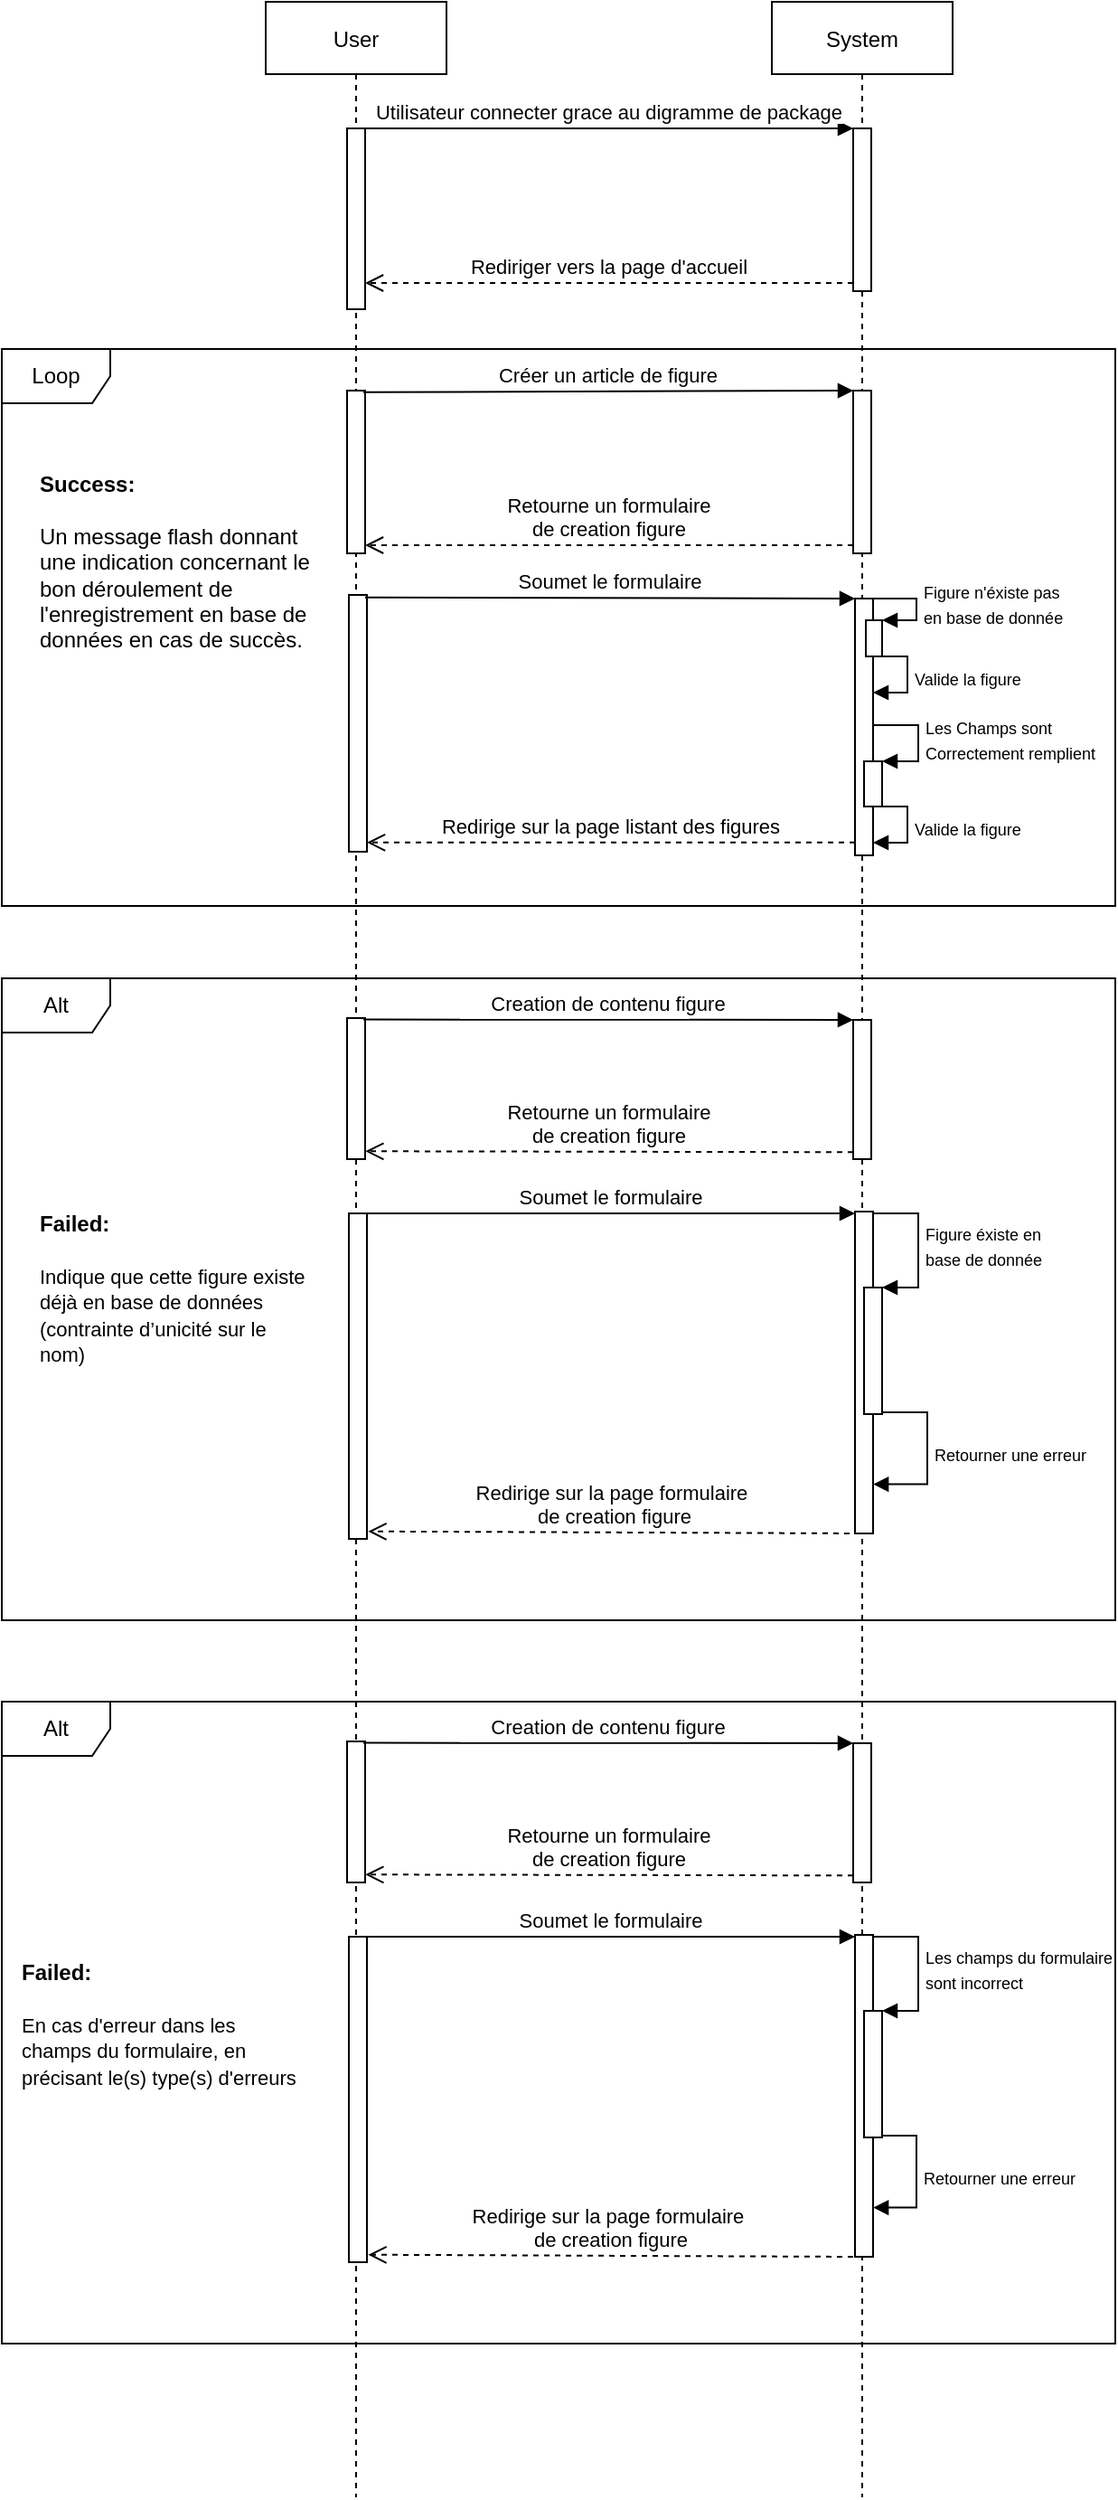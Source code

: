 <mxfile version="14.1.8" type="device"><diagram id="kgpKYQtTHZ0yAKxKKP6v" name="Page-1"><mxGraphModel dx="1468" dy="450" grid="1" gridSize="10" guides="1" tooltips="1" connect="1" arrows="1" fold="1" page="1" pageScale="1" pageWidth="850" pageHeight="1100" math="0" shadow="0"><root><mxCell id="0"/><mxCell id="1" parent="0"/><mxCell id="AV-HaM0wJQHVyzgDx0Yn-21" value="Alt" style="shape=umlFrame;whiteSpace=wrap;html=1;" vertex="1" parent="1"><mxGeometry x="-26" y="620" width="616" height="355" as="geometry"/></mxCell><mxCell id="AV-HaM0wJQHVyzgDx0Yn-9" value="Loop" style="shape=umlFrame;whiteSpace=wrap;html=1;" vertex="1" parent="1"><mxGeometry x="-26" y="272" width="616" height="308" as="geometry"/></mxCell><mxCell id="3nuBFxr9cyL0pnOWT2aG-5" value="System" style="shape=umlLifeline;perimeter=lifelinePerimeter;container=1;collapsible=0;recursiveResize=0;rounded=0;shadow=0;strokeWidth=1;" parent="1" vertex="1"><mxGeometry x="400" y="80" width="100" height="1380" as="geometry"/></mxCell><mxCell id="3nuBFxr9cyL0pnOWT2aG-6" value="" style="points=[];perimeter=orthogonalPerimeter;rounded=0;shadow=0;strokeWidth=1;" parent="3nuBFxr9cyL0pnOWT2aG-5" vertex="1"><mxGeometry x="45" y="70" width="10" height="90" as="geometry"/></mxCell><mxCell id="AV-HaM0wJQHVyzgDx0Yn-2" value="" style="points=[];perimeter=orthogonalPerimeter;rounded=0;shadow=0;strokeWidth=1;" vertex="1" parent="3nuBFxr9cyL0pnOWT2aG-5"><mxGeometry x="45" y="215" width="10" height="90" as="geometry"/></mxCell><mxCell id="AV-HaM0wJQHVyzgDx0Yn-6" value="" style="points=[];perimeter=orthogonalPerimeter;rounded=0;shadow=0;strokeWidth=1;" vertex="1" parent="3nuBFxr9cyL0pnOWT2aG-5"><mxGeometry x="46" y="330" width="10" height="142" as="geometry"/></mxCell><mxCell id="AV-HaM0wJQHVyzgDx0Yn-23" value="" style="html=1;points=[];perimeter=orthogonalPerimeter;strokeWidth=1;" vertex="1" parent="3nuBFxr9cyL0pnOWT2aG-5"><mxGeometry x="52" y="342" width="9" height="20" as="geometry"/></mxCell><mxCell id="AV-HaM0wJQHVyzgDx0Yn-30" value="" style="html=1;points=[];perimeter=orthogonalPerimeter;strokeWidth=1;" vertex="1" parent="3nuBFxr9cyL0pnOWT2aG-5"><mxGeometry x="51" y="420" width="10" height="25" as="geometry"/></mxCell><mxCell id="3nuBFxr9cyL0pnOWT2aG-1" value="User" style="shape=umlLifeline;perimeter=lifelinePerimeter;container=1;collapsible=0;recursiveResize=0;rounded=0;shadow=0;strokeWidth=1;" parent="1" vertex="1"><mxGeometry x="120" y="80" width="100" height="1380" as="geometry"/></mxCell><mxCell id="3nuBFxr9cyL0pnOWT2aG-2" value="" style="points=[];perimeter=orthogonalPerimeter;rounded=0;shadow=0;strokeWidth=1;" parent="3nuBFxr9cyL0pnOWT2aG-1" vertex="1"><mxGeometry x="45" y="70" width="10" height="100" as="geometry"/></mxCell><mxCell id="AV-HaM0wJQHVyzgDx0Yn-1" value="" style="points=[];perimeter=orthogonalPerimeter;rounded=0;shadow=0;strokeWidth=1;" vertex="1" parent="3nuBFxr9cyL0pnOWT2aG-1"><mxGeometry x="45" y="215" width="10" height="90" as="geometry"/></mxCell><mxCell id="AV-HaM0wJQHVyzgDx0Yn-5" value="" style="points=[];perimeter=orthogonalPerimeter;rounded=0;shadow=0;strokeWidth=1;" vertex="1" parent="3nuBFxr9cyL0pnOWT2aG-1"><mxGeometry x="46" y="328" width="10" height="142" as="geometry"/></mxCell><mxCell id="AV-HaM0wJQHVyzgDx0Yn-13" value="" style="points=[];perimeter=orthogonalPerimeter;rounded=0;shadow=0;strokeWidth=1;" vertex="1" parent="3nuBFxr9cyL0pnOWT2aG-1"><mxGeometry x="45" y="562" width="10" height="78" as="geometry"/></mxCell><mxCell id="AV-HaM0wJQHVyzgDx0Yn-14" value="" style="points=[];perimeter=orthogonalPerimeter;rounded=0;shadow=0;strokeWidth=1;" vertex="1" parent="3nuBFxr9cyL0pnOWT2aG-1"><mxGeometry x="46" y="670" width="10" height="180" as="geometry"/></mxCell><mxCell id="AV-HaM0wJQHVyzgDx0Yn-16" value="" style="points=[];perimeter=orthogonalPerimeter;rounded=0;shadow=0;strokeWidth=1;" vertex="1" parent="3nuBFxr9cyL0pnOWT2aG-1"><mxGeometry x="326" y="669" width="10" height="178" as="geometry"/></mxCell><mxCell id="AV-HaM0wJQHVyzgDx0Yn-19" value="Redirige sur la page formulaire &#10;de creation figure" style="verticalAlign=bottom;endArrow=open;dashed=1;endSize=8;shadow=0;strokeWidth=1;entryX=1.072;entryY=0.977;entryDx=0;entryDy=0;entryPerimeter=0;" edge="1" target="AV-HaM0wJQHVyzgDx0Yn-14" parent="3nuBFxr9cyL0pnOWT2aG-1"><mxGeometry relative="1" as="geometry"><mxPoint x="56.0" y="855.5" as="targetPoint"/><mxPoint x="329" y="847" as="sourcePoint"/></mxGeometry></mxCell><mxCell id="AV-HaM0wJQHVyzgDx0Yn-20" value="Soumet le formulaire" style="verticalAlign=bottom;endArrow=block;shadow=0;strokeWidth=1;exitX=1.055;exitY=0;exitDx=0;exitDy=0;exitPerimeter=0;" edge="1" source="AV-HaM0wJQHVyzgDx0Yn-14" target="AV-HaM0wJQHVyzgDx0Yn-16" parent="3nuBFxr9cyL0pnOWT2aG-1"><mxGeometry relative="1" as="geometry"><mxPoint x="55" y="770.9" as="sourcePoint"/><mxPoint x="326" y="770" as="targetPoint"/></mxGeometry></mxCell><mxCell id="AV-HaM0wJQHVyzgDx0Yn-36" value="Alt" style="shape=umlFrame;whiteSpace=wrap;html=1;" vertex="1" parent="3nuBFxr9cyL0pnOWT2aG-1"><mxGeometry x="-146" y="940" width="616" height="355" as="geometry"/></mxCell><mxCell id="AV-HaM0wJQHVyzgDx0Yn-37" value="" style="points=[];perimeter=orthogonalPerimeter;rounded=0;shadow=0;strokeWidth=1;" vertex="1" parent="3nuBFxr9cyL0pnOWT2aG-1"><mxGeometry x="45" y="962" width="10" height="78" as="geometry"/></mxCell><mxCell id="AV-HaM0wJQHVyzgDx0Yn-38" value="" style="points=[];perimeter=orthogonalPerimeter;rounded=0;shadow=0;strokeWidth=1;" vertex="1" parent="3nuBFxr9cyL0pnOWT2aG-1"><mxGeometry x="46" y="1070" width="10" height="180" as="geometry"/></mxCell><mxCell id="AV-HaM0wJQHVyzgDx0Yn-39" value="" style="points=[];perimeter=orthogonalPerimeter;rounded=0;shadow=0;strokeWidth=1;" vertex="1" parent="3nuBFxr9cyL0pnOWT2aG-1"><mxGeometry x="326" y="1069" width="10" height="178" as="geometry"/></mxCell><mxCell id="AV-HaM0wJQHVyzgDx0Yn-40" value="Redirige sur la page formulaire &#10;de creation figure" style="verticalAlign=bottom;endArrow=open;dashed=1;endSize=8;shadow=0;strokeWidth=1;entryX=1.072;entryY=0.977;entryDx=0;entryDy=0;entryPerimeter=0;exitX=-0.1;exitY=1;exitDx=0;exitDy=0;exitPerimeter=0;" edge="1" target="AV-HaM0wJQHVyzgDx0Yn-38" parent="3nuBFxr9cyL0pnOWT2aG-1" source="AV-HaM0wJQHVyzgDx0Yn-39"><mxGeometry relative="1" as="geometry"><mxPoint x="56.0" y="1255.5" as="targetPoint"/><mxPoint x="449" y="1327" as="sourcePoint"/></mxGeometry></mxCell><mxCell id="AV-HaM0wJQHVyzgDx0Yn-41" value="Soumet le formulaire" style="verticalAlign=bottom;endArrow=block;shadow=0;strokeWidth=1;exitX=1.055;exitY=0;exitDx=0;exitDy=0;exitPerimeter=0;" edge="1" source="AV-HaM0wJQHVyzgDx0Yn-38" target="AV-HaM0wJQHVyzgDx0Yn-39" parent="3nuBFxr9cyL0pnOWT2aG-1"><mxGeometry relative="1" as="geometry"><mxPoint x="55" y="1170.9" as="sourcePoint"/><mxPoint x="326" y="1170" as="targetPoint"/></mxGeometry></mxCell><mxCell id="AV-HaM0wJQHVyzgDx0Yn-43" value="" style="points=[];perimeter=orthogonalPerimeter;rounded=0;shadow=0;strokeWidth=1;" vertex="1" parent="3nuBFxr9cyL0pnOWT2aG-1"><mxGeometry x="325" y="963" width="10" height="77" as="geometry"/></mxCell><mxCell id="AV-HaM0wJQHVyzgDx0Yn-44" value="Retourne un formulaire &#10;de creation figure" style="verticalAlign=bottom;endArrow=open;dashed=1;endSize=8;exitX=0;exitY=0.95;shadow=0;strokeWidth=1;entryX=1.014;entryY=0.944;entryDx=0;entryDy=0;entryPerimeter=0;" edge="1" source="AV-HaM0wJQHVyzgDx0Yn-43" target="AV-HaM0wJQHVyzgDx0Yn-37" parent="3nuBFxr9cyL0pnOWT2aG-1"><mxGeometry relative="1" as="geometry"><mxPoint x="55" y="1124" as="targetPoint"/></mxGeometry></mxCell><mxCell id="AV-HaM0wJQHVyzgDx0Yn-45" value="Creation de contenu figure" style="verticalAlign=bottom;endArrow=block;entryX=0;entryY=0;shadow=0;strokeWidth=1;exitX=0.9;exitY=0.01;exitDx=0;exitDy=0;exitPerimeter=0;" edge="1" source="AV-HaM0wJQHVyzgDx0Yn-37" target="AV-HaM0wJQHVyzgDx0Yn-43" parent="3nuBFxr9cyL0pnOWT2aG-1"><mxGeometry relative="1" as="geometry"><mxPoint x="155" y="947" as="sourcePoint"/></mxGeometry></mxCell><mxCell id="AV-HaM0wJQHVyzgDx0Yn-46" value="" style="html=1;points=[];perimeter=orthogonalPerimeter;strokeWidth=1;" vertex="1" parent="3nuBFxr9cyL0pnOWT2aG-1"><mxGeometry x="331" y="1111" width="10" height="70" as="geometry"/></mxCell><mxCell id="AV-HaM0wJQHVyzgDx0Yn-47" value="&lt;font style=&quot;font-size: 9px&quot;&gt;Les champs du formulaire&lt;br&gt;sont incorrect&lt;/font&gt;" style="edgeStyle=orthogonalEdgeStyle;html=1;align=left;spacingLeft=2;endArrow=block;rounded=0;entryX=1;entryY=0;" edge="1" target="AV-HaM0wJQHVyzgDx0Yn-46" parent="3nuBFxr9cyL0pnOWT2aG-1"><mxGeometry relative="1" as="geometry"><mxPoint x="336" y="1070" as="sourcePoint"/><Array as="points"><mxPoint x="361" y="1070"/></Array></mxGeometry></mxCell><mxCell id="AV-HaM0wJQHVyzgDx0Yn-48" value="&lt;font style=&quot;font-size: 9px&quot;&gt;Retourner une erreur&lt;/font&gt;" style="edgeStyle=orthogonalEdgeStyle;html=1;align=left;spacingLeft=2;endArrow=block;rounded=0;entryX=1.006;entryY=0.847;entryDx=0;entryDy=0;entryPerimeter=0;" edge="1" target="AV-HaM0wJQHVyzgDx0Yn-39" parent="3nuBFxr9cyL0pnOWT2aG-1"><mxGeometry relative="1" as="geometry"><mxPoint x="341" y="1180" as="sourcePoint"/><Array as="points"><mxPoint x="360" y="1180"/><mxPoint x="360" y="1220"/></Array><mxPoint x="346" y="1220" as="targetPoint"/></mxGeometry></mxCell><mxCell id="3nuBFxr9cyL0pnOWT2aG-7" value="Rediriger vers la page d'accueil" style="verticalAlign=bottom;endArrow=open;dashed=1;endSize=8;exitX=0;exitY=0.95;shadow=0;strokeWidth=1;" parent="1" source="3nuBFxr9cyL0pnOWT2aG-6" target="3nuBFxr9cyL0pnOWT2aG-2" edge="1"><mxGeometry relative="1" as="geometry"><mxPoint x="275" y="236" as="targetPoint"/></mxGeometry></mxCell><mxCell id="3nuBFxr9cyL0pnOWT2aG-8" value="Utilisateur connecter grace au digramme de package" style="verticalAlign=bottom;endArrow=block;entryX=0;entryY=0;shadow=0;strokeWidth=1;" parent="1" source="3nuBFxr9cyL0pnOWT2aG-2" target="3nuBFxr9cyL0pnOWT2aG-6" edge="1"><mxGeometry relative="1" as="geometry"><mxPoint x="275" y="160" as="sourcePoint"/></mxGeometry></mxCell><mxCell id="AV-HaM0wJQHVyzgDx0Yn-3" value="Retourne un formulaire &#10;de creation figure" style="verticalAlign=bottom;endArrow=open;dashed=1;endSize=8;exitX=0;exitY=0.95;shadow=0;strokeWidth=1;" edge="1" source="AV-HaM0wJQHVyzgDx0Yn-2" target="AV-HaM0wJQHVyzgDx0Yn-1" parent="1"><mxGeometry relative="1" as="geometry"><mxPoint x="275" y="356" as="targetPoint"/></mxGeometry></mxCell><mxCell id="AV-HaM0wJQHVyzgDx0Yn-4" value="Créer un article de figure" style="verticalAlign=bottom;endArrow=block;entryX=0;entryY=0;shadow=0;strokeWidth=1;exitX=0.9;exitY=0.01;exitDx=0;exitDy=0;exitPerimeter=0;" edge="1" source="AV-HaM0wJQHVyzgDx0Yn-1" target="AV-HaM0wJQHVyzgDx0Yn-2" parent="1"><mxGeometry relative="1" as="geometry"><mxPoint x="275" y="280" as="sourcePoint"/></mxGeometry></mxCell><mxCell id="AV-HaM0wJQHVyzgDx0Yn-7" value="Redirige sur la page listant des figures" style="verticalAlign=bottom;endArrow=open;dashed=1;endSize=8;exitX=0;exitY=0.95;shadow=0;strokeWidth=1;" edge="1" source="AV-HaM0wJQHVyzgDx0Yn-6" target="AV-HaM0wJQHVyzgDx0Yn-5" parent="1"><mxGeometry relative="1" as="geometry"><mxPoint x="276" y="469" as="targetPoint"/></mxGeometry></mxCell><mxCell id="AV-HaM0wJQHVyzgDx0Yn-8" value="Soumet le formulaire" style="verticalAlign=bottom;endArrow=block;entryX=0;entryY=0;shadow=0;strokeWidth=1;exitX=0.9;exitY=0.01;exitDx=0;exitDy=0;exitPerimeter=0;" edge="1" source="AV-HaM0wJQHVyzgDx0Yn-5" target="AV-HaM0wJQHVyzgDx0Yn-6" parent="1"><mxGeometry relative="1" as="geometry"><mxPoint x="276" y="393" as="sourcePoint"/></mxGeometry></mxCell><mxCell id="AV-HaM0wJQHVyzgDx0Yn-12" value="&lt;b&gt;Success:&lt;br&gt;&lt;br&gt;&lt;/b&gt;Un message flash donnant une indication concernant le bon déroulement de l'enregistrement en base de données en cas de succès." style="text;strokeColor=none;fillColor=none;spacing=5;spacingTop=0;whiteSpace=wrap;overflow=hidden;rounded=0;strokeWidth=1;perimeterSpacing=0;html=1;" vertex="1" parent="1"><mxGeometry x="-10" y="330" width="160" height="118" as="geometry"/></mxCell><mxCell id="AV-HaM0wJQHVyzgDx0Yn-22" value="&lt;b&gt;Failed:&lt;br&gt;&lt;br&gt;&lt;/b&gt;&lt;span style=&quot;font-family: &amp;#34;arial&amp;#34; ; font-size: 11px&quot;&gt;Indique que cette figure existe&amp;nbsp; déjà en base de données (contrainte d’unicité sur le nom)&lt;/span&gt;" style="text;strokeColor=none;fillColor=none;spacing=5;spacingTop=0;whiteSpace=wrap;overflow=hidden;rounded=0;strokeWidth=1;perimeterSpacing=0;html=1;" vertex="1" parent="1"><mxGeometry x="-10" y="738.5" width="160" height="118" as="geometry"/></mxCell><mxCell id="AV-HaM0wJQHVyzgDx0Yn-24" value="&lt;font style=&quot;font-size: 9px&quot;&gt;Figure n'éxiste pas&lt;br&gt;en base de donnée&lt;/font&gt;" style="edgeStyle=orthogonalEdgeStyle;html=1;align=left;spacingLeft=2;endArrow=block;rounded=0;entryX=1;entryY=0;" edge="1" target="AV-HaM0wJQHVyzgDx0Yn-23" parent="1"><mxGeometry relative="1" as="geometry"><mxPoint x="455" y="410" as="sourcePoint"/><Array as="points"><mxPoint x="480" y="410"/></Array></mxGeometry></mxCell><mxCell id="AV-HaM0wJQHVyzgDx0Yn-25" value="&lt;font style=&quot;font-size: 9px&quot;&gt;Valide la figure&lt;/font&gt;" style="edgeStyle=orthogonalEdgeStyle;html=1;align=left;spacingLeft=2;endArrow=block;rounded=0;" edge="1" parent="1"><mxGeometry relative="1" as="geometry"><mxPoint x="460.72" y="442" as="sourcePoint"/><Array as="points"><mxPoint x="475" y="442"/><mxPoint x="475" y="462"/><mxPoint x="456" y="462"/></Array><mxPoint x="456" y="462" as="targetPoint"/></mxGeometry></mxCell><mxCell id="AV-HaM0wJQHVyzgDx0Yn-15" value="" style="points=[];perimeter=orthogonalPerimeter;rounded=0;shadow=0;strokeWidth=1;" vertex="1" parent="1"><mxGeometry x="445" y="643" width="10" height="77" as="geometry"/></mxCell><mxCell id="AV-HaM0wJQHVyzgDx0Yn-17" value="Retourne un formulaire &#10;de creation figure" style="verticalAlign=bottom;endArrow=open;dashed=1;endSize=8;exitX=0;exitY=0.95;shadow=0;strokeWidth=1;entryX=1.014;entryY=0.944;entryDx=0;entryDy=0;entryPerimeter=0;" edge="1" source="AV-HaM0wJQHVyzgDx0Yn-15" target="AV-HaM0wJQHVyzgDx0Yn-13" parent="1"><mxGeometry relative="1" as="geometry"><mxPoint x="175" y="804" as="targetPoint"/></mxGeometry></mxCell><mxCell id="AV-HaM0wJQHVyzgDx0Yn-18" value="Creation de contenu figure" style="verticalAlign=bottom;endArrow=block;entryX=0;entryY=0;shadow=0;strokeWidth=1;exitX=0.9;exitY=0.01;exitDx=0;exitDy=0;exitPerimeter=0;" edge="1" source="AV-HaM0wJQHVyzgDx0Yn-13" target="AV-HaM0wJQHVyzgDx0Yn-15" parent="1"><mxGeometry relative="1" as="geometry"><mxPoint x="275" y="627" as="sourcePoint"/></mxGeometry></mxCell><mxCell id="AV-HaM0wJQHVyzgDx0Yn-31" value="&lt;font style=&quot;font-size: 9px&quot;&gt;Les Champs sont &lt;br&gt;Correctement remplient&lt;/font&gt;" style="edgeStyle=orthogonalEdgeStyle;html=1;align=left;spacingLeft=2;endArrow=block;rounded=0;entryX=1;entryY=0;" edge="1" target="AV-HaM0wJQHVyzgDx0Yn-30" parent="1"><mxGeometry relative="1" as="geometry"><mxPoint x="456" y="480" as="sourcePoint"/><Array as="points"><mxPoint x="481" y="480"/><mxPoint x="481" y="500"/></Array></mxGeometry></mxCell><mxCell id="AV-HaM0wJQHVyzgDx0Yn-32" value="&lt;font style=&quot;font-size: 9px&quot;&gt;Valide la figure&lt;/font&gt;" style="edgeStyle=orthogonalEdgeStyle;html=1;align=left;spacingLeft=2;endArrow=block;rounded=0;" edge="1" parent="1"><mxGeometry relative="1" as="geometry"><mxPoint x="460.72" y="525" as="sourcePoint"/><Array as="points"><mxPoint x="475" y="525"/><mxPoint x="475" y="545"/><mxPoint x="456" y="545"/></Array><mxPoint x="456" y="545" as="targetPoint"/></mxGeometry></mxCell><mxCell id="AV-HaM0wJQHVyzgDx0Yn-33" value="" style="html=1;points=[];perimeter=orthogonalPerimeter;strokeWidth=1;" vertex="1" parent="1"><mxGeometry x="451" y="791" width="10" height="70" as="geometry"/></mxCell><mxCell id="AV-HaM0wJQHVyzgDx0Yn-34" value="&lt;font style=&quot;font-size: 9px&quot;&gt;Figure éxiste en &lt;br&gt;base de donnée&lt;/font&gt;" style="edgeStyle=orthogonalEdgeStyle;html=1;align=left;spacingLeft=2;endArrow=block;rounded=0;entryX=1;entryY=0;" edge="1" target="AV-HaM0wJQHVyzgDx0Yn-33" parent="1"><mxGeometry relative="1" as="geometry"><mxPoint x="456" y="750" as="sourcePoint"/><Array as="points"><mxPoint x="481" y="750"/></Array></mxGeometry></mxCell><mxCell id="AV-HaM0wJQHVyzgDx0Yn-35" value="&lt;font style=&quot;font-size: 9px&quot;&gt;Retourner une erreur&lt;/font&gt;" style="edgeStyle=orthogonalEdgeStyle;html=1;align=left;spacingLeft=2;endArrow=block;rounded=0;entryX=1.006;entryY=0.847;entryDx=0;entryDy=0;entryPerimeter=0;" edge="1" parent="1" target="AV-HaM0wJQHVyzgDx0Yn-16"><mxGeometry relative="1" as="geometry"><mxPoint x="461" y="860.0" as="sourcePoint"/><Array as="points"><mxPoint x="486" y="860"/><mxPoint x="486" y="900"/></Array><mxPoint x="466" y="900.0" as="targetPoint"/></mxGeometry></mxCell><mxCell id="AV-HaM0wJQHVyzgDx0Yn-42" value="&lt;b&gt;Failed:&lt;br&gt;&lt;br&gt;&lt;/b&gt;&lt;span style=&quot;font-family: &amp;#34;arial&amp;#34; ; font-size: 11px&quot;&gt;En cas d'erreur dans les champs du formulaire, en précisant le(s) type(s) d'erreurs&lt;/span&gt;" style="text;strokeColor=none;fillColor=none;spacing=5;spacingTop=0;whiteSpace=wrap;overflow=hidden;rounded=0;strokeWidth=1;perimeterSpacing=0;html=1;" vertex="1" parent="1"><mxGeometry x="-20" y="1153.37" width="160" height="88.25" as="geometry"/></mxCell></root></mxGraphModel></diagram></mxfile>